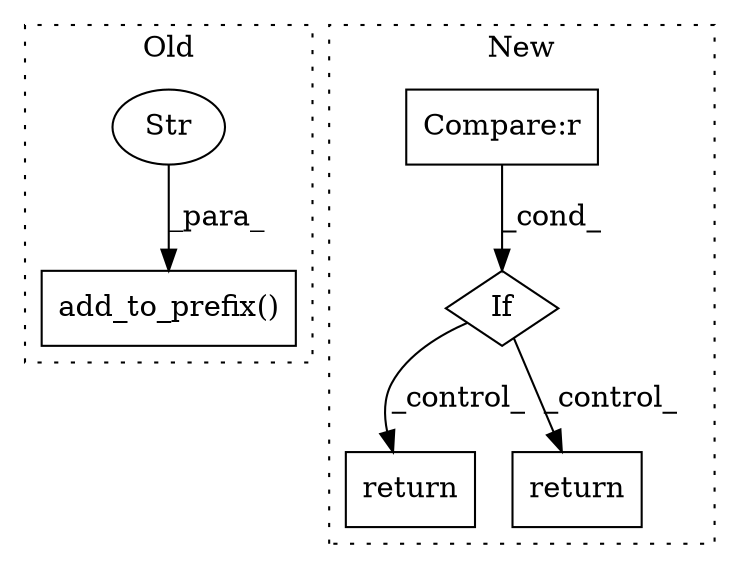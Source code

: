 digraph G {
subgraph cluster0 {
1 [label="add_to_prefix()" a="75" s="2897,2924" l="18,14" shape="box"];
3 [label="Str" a="66" s="2915" l="9" shape="ellipse"];
label = "Old";
style="dotted";
}
subgraph cluster1 {
2 [label="return" a="93" s="4326" l="7" shape="box"];
4 [label="If" a="96" s="4266" l="3" shape="diamond"];
5 [label="Compare:r" a="40" s="4287" l="29" shape="box"];
6 [label="return" a="93" s="4363" l="7" shape="box"];
label = "New";
style="dotted";
}
3 -> 1 [label="_para_"];
4 -> 6 [label="_control_"];
4 -> 2 [label="_control_"];
5 -> 4 [label="_cond_"];
}